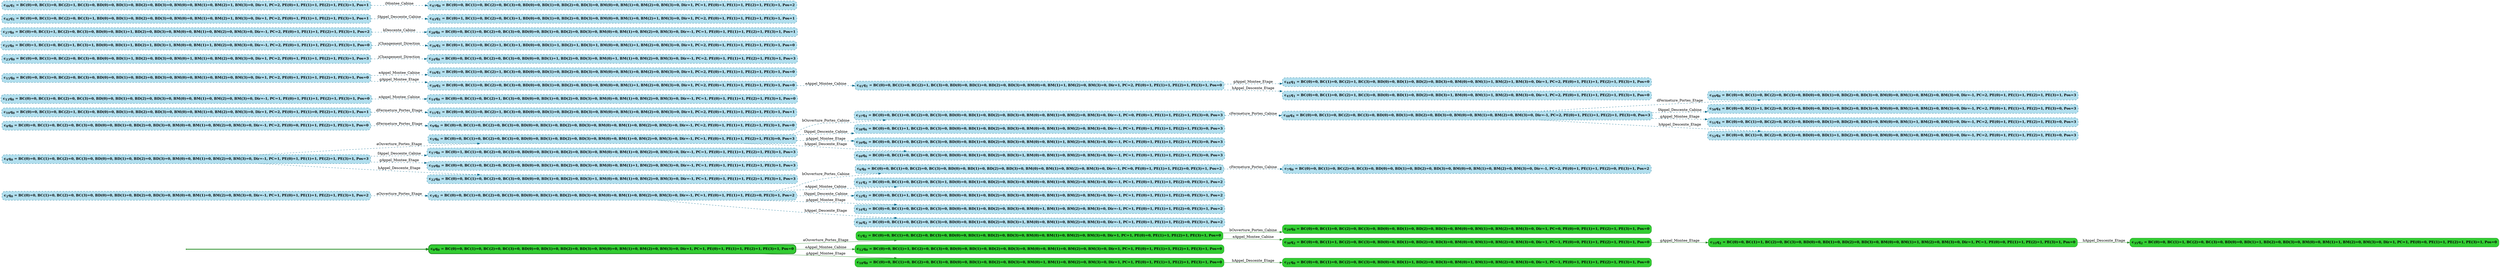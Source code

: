 digraph g {

	rankdir="LR"

	__invisible__[shape="point", color="forestgreen"]
	c0q0[label=<<b>c<sub>0</sub>q<sub>0</sub> = BC(0)=0, BC(1)=0, BC(2)=0, BC(3)=0, BD(0)=0, BD(1)=0, BD(2)=0, BD(3)=0, BM(0)=0, BM(1)=0, BM(2)=0, BM(3)=0, Dir=1, PC=1, PE(0)=1, PE(1)=1, PE(2)=1, PE(3)=1, Pos=0</b>>, shape="box", style="rounded, filled", fillcolor="limegreen", color="forestgreen", penwidth=3] // Initial
	c1q2[label=<<b>c<sub>1</sub>q<sub>2</sub> = BC(0)=0, BC(1)=0, BC(2)=0, BC(3)=0, BD(0)=0, BD(1)=0, BD(2)=0, BD(3)=0, BM(0)=0, BM(1)=0, BM(2)=0, BM(3)=0, Dir=1, PC=1, PE(0)=0, PE(1)=1, PE(2)=1, PE(3)=1, Pos=0</b>>, shape="box", style="rounded, filled", fillcolor="limegreen", color="forestgreen"]
	c29q0[label=<<b>c<sub>29</sub>q<sub>0</sub> = BC(0)=0, BC(1)=0, BC(2)=0, BC(3)=0, BD(0)=0, BD(1)=0, BD(2)=0, BD(3)=0, BM(0)=0, BM(1)=0, BM(2)=0, BM(3)=0, Dir=1, PC=0, PE(0)=0, PE(1)=1, PE(2)=1, PE(3)=1, Pos=0</b>>, shape="box", style="rounded, filled", fillcolor="limegreen", color="forestgreen"]
	c30q2[label=<<b>c<sub>30</sub>q<sub>2</sub> = BC(0)=0, BC(1)=1, BC(2)=0, BC(3)=0, BD(0)=0, BD(1)=0, BD(2)=0, BD(3)=0, BM(0)=0, BM(1)=0, BM(2)=0, BM(3)=0, Dir=1, PC=1, PE(0)=0, PE(1)=1, PE(2)=1, PE(3)=1, Pos=0</b>>, shape="box", style="rounded, filled", fillcolor="limegreen", color="forestgreen"]
	c33q2[label=<<b>c<sub>33</sub>q<sub>2</sub> = BC(0)=0, BC(1)=1, BC(2)=0, BC(3)=0, BD(0)=0, BD(1)=0, BD(2)=0, BD(3)=0, BM(0)=0, BM(1)=1, BM(2)=0, BM(3)=0, Dir=1, PC=1, PE(0)=0, PE(1)=1, PE(2)=1, PE(3)=1, Pos=0</b>>, shape="box", style="rounded, filled", fillcolor="limegreen", color="forestgreen"]
	c35q2[label=<<b>c<sub>35</sub>q<sub>2</sub> = BC(0)=0, BC(1)=1, BC(2)=0, BC(3)=0, BD(0)=0, BD(1)=1, BD(2)=0, BD(3)=0, BM(0)=0, BM(1)=1, BM(2)=0, BM(3)=0, Dir=1, PC=1, PE(0)=0, PE(1)=1, PE(2)=1, PE(3)=1, Pos=0</b>>, shape="box", style="rounded, filled", fillcolor="limegreen", color="forestgreen"]
	c12q0[label=<<b>c<sub>12</sub>q<sub>0</sub> = BC(0)=0, BC(1)=1, BC(2)=0, BC(3)=0, BD(0)=0, BD(1)=0, BD(2)=0, BD(3)=0, BM(0)=0, BM(1)=0, BM(2)=0, BM(3)=0, Dir=1, PC=1, PE(0)=1, PE(1)=1, PE(2)=1, PE(3)=1, Pos=0</b>>, shape="box", style="rounded, filled", fillcolor="limegreen", color="forestgreen"]
	c18q0[label=<<b>c<sub>18</sub>q<sub>0</sub> = BC(0)=0, BC(1)=0, BC(2)=0, BC(3)=0, BD(0)=0, BD(1)=0, BD(2)=0, BD(3)=0, BM(0)=1, BM(1)=0, BM(2)=0, BM(3)=0, Dir=1, PC=1, PE(0)=1, PE(1)=1, PE(2)=1, PE(3)=1, Pos=0</b>>, shape="box", style="rounded, filled", fillcolor="limegreen", color="forestgreen"]
	c21q0[label=<<b>c<sub>21</sub>q<sub>0</sub> = BC(0)=0, BC(1)=0, BC(2)=0, BC(3)=0, BD(0)=0, BD(1)=1, BD(2)=0, BD(3)=0, BM(0)=1, BM(1)=0, BM(2)=0, BM(3)=0, Dir=1, PC=1, PE(0)=1, PE(1)=1, PE(2)=1, PE(3)=1, Pos=0</b>>, shape="box", style="rounded, filled", fillcolor="limegreen", color="forestgreen"]
	c2q0[label=<<b>c<sub>2</sub>q<sub>0</sub> = BC(0)=0, BC(1)=0, BC(2)=0, BC(3)=0, BD(0)=0, BD(1)=0, BD(2)=0, BD(3)=0, BM(0)=0, BM(1)=0, BM(2)=0, BM(3)=0, Dir=-1, PC=1, PE(0)=1, PE(1)=1, PE(2)=1, PE(3)=1, Pos=2</b>>, shape="box", style="rounded, filled, dashed", fillcolor="lightblue2", color="deepskyblue4"]
	c3q2[label=<<b>c<sub>3</sub>q<sub>2</sub> = BC(0)=0, BC(1)=0, BC(2)=0, BC(3)=0, BD(0)=0, BD(1)=0, BD(2)=0, BD(3)=0, BM(0)=0, BM(1)=0, BM(2)=0, BM(3)=0, Dir=-1, PC=1, PE(0)=1, PE(1)=1, PE(2)=0, PE(3)=1, Pos=2</b>>, shape="box", style="rounded, filled, dashed", fillcolor="lightblue2", color="deepskyblue4"]
	c4q0[label=<<b>c<sub>4</sub>q<sub>0</sub> = BC(0)=0, BC(1)=0, BC(2)=0, BC(3)=0, BD(0)=0, BD(1)=0, BD(2)=0, BD(3)=0, BM(0)=0, BM(1)=0, BM(2)=0, BM(3)=0, Dir=-1, PC=1, PE(0)=1, PE(1)=1, PE(2)=1, PE(3)=1, Pos=3</b>>, shape="box", style="rounded, filled, dashed", fillcolor="lightblue2", color="deepskyblue4"]
	c5q6[label=<<b>c<sub>5</sub>q<sub>6</sub> = BC(0)=0, BC(1)=0, BC(2)=0, BC(3)=0, BD(0)=0, BD(1)=0, BD(2)=0, BD(3)=0, BM(0)=0, BM(1)=0, BM(2)=0, BM(3)=0, Dir=-1, PC=1, PE(0)=1, PE(1)=1, PE(2)=1, PE(3)=0, Pos=3</b>>, shape="box", style="rounded, filled, dashed", fillcolor="lightblue2", color="deepskyblue4"]
	c6q0[label=<<b>c<sub>6</sub>q<sub>0</sub> = BC(0)=0, BC(1)=0, BC(2)=0, BC(3)=0, BD(0)=0, BD(1)=0, BD(2)=0, BD(3)=0, BM(0)=0, BM(1)=0, BM(2)=0, BM(3)=0, Dir=-1, PC=0, PE(0)=1, PE(1)=1, PE(2)=0, PE(3)=1, Pos=2</b>>, shape="box", style="rounded, filled, dashed", fillcolor="lightblue2", color="deepskyblue4"]
	c7q0[label=<<b>c<sub>7</sub>q<sub>0</sub> = BC(0)=0, BC(1)=0, BC(2)=0, BC(3)=0, BD(0)=0, BD(1)=0, BD(2)=0, BD(3)=0, BM(0)=0, BM(1)=0, BM(2)=0, BM(3)=0, Dir=-1, PC=2, PE(0)=1, PE(1)=1, PE(2)=0, PE(3)=1, Pos=2</b>>, shape="box", style="rounded, filled, dashed", fillcolor="lightblue2", color="deepskyblue4"]
	c8q0[label=<<b>c<sub>8</sub>q<sub>0</sub> = BC(0)=0, BC(1)=0, BC(2)=0, BC(3)=0, BD(0)=0, BD(1)=0, BD(2)=0, BD(3)=0, BM(0)=0, BM(1)=0, BM(2)=0, BM(3)=0, Dir=-1, PC=2, PE(0)=0, PE(1)=1, PE(2)=1, PE(3)=1, Pos=0</b>>, shape="box", style="rounded, filled, dashed", fillcolor="lightblue2", color="deepskyblue4"]
	c9q0[label=<<b>c<sub>9</sub>q<sub>0</sub> = BC(0)=0, BC(1)=0, BC(2)=0, BC(3)=0, BD(0)=0, BD(1)=0, BD(2)=0, BD(3)=0, BM(0)=0, BM(1)=0, BM(2)=0, BM(3)=0, Dir=-1, PC=2, PE(0)=1, PE(1)=1, PE(2)=1, PE(3)=1, Pos=0</b>>, shape="box", style="rounded, filled, dashed", fillcolor="lightblue2", color="deepskyblue4"]
	c10q0[label=<<b>c<sub>10</sub>q<sub>0</sub> = BC(0)=0, BC(1)=0, BC(2)=1, BC(3)=0, BD(0)=0, BD(1)=0, BD(2)=0, BD(3)=0, BM(0)=0, BM(1)=0, BM(2)=0, BM(3)=0, Dir=1, PC=2, PE(0)=1, PE(1)=0, PE(2)=1, PE(3)=1, Pos=1</b>>, shape="box", style="rounded, filled, dashed", fillcolor="lightblue2", color="deepskyblue4"]
	c11q1[label=<<b>c<sub>11</sub>q<sub>1</sub> = BC(0)=0, BC(1)=0, BC(2)=1, BC(3)=0, BD(0)=0, BD(1)=0, BD(2)=0, BD(3)=0, BM(0)=0, BM(1)=0, BM(2)=0, BM(3)=0, Dir=1, PC=2, PE(0)=1, PE(1)=1, PE(2)=1, PE(3)=1, Pos=1</b>>, shape="box", style="rounded, filled, dashed", fillcolor="lightblue2", color="deepskyblue4"]
	c13q0[label=<<b>c<sub>13</sub>q<sub>0</sub> = BC(0)=0, BC(1)=0, BC(2)=0, BC(3)=0, BD(0)=0, BD(1)=0, BD(2)=0, BD(3)=0, BM(0)=0, BM(1)=0, BM(2)=0, BM(3)=0, Dir=-1, PC=1, PE(0)=1, PE(1)=1, PE(2)=1, PE(3)=1, Pos=0</b>>, shape="box", style="rounded, filled, dashed", fillcolor="lightblue2", color="deepskyblue4"]
	c14q0[label=<<b>c<sub>14</sub>q<sub>0</sub> = BC(0)=0, BC(1)=0, BC(2)=1, BC(3)=0, BD(0)=0, BD(1)=0, BD(2)=0, BD(3)=0, BM(0)=0, BM(1)=0, BM(2)=0, BM(3)=0, Dir=-1, PC=1, PE(0)=1, PE(1)=1, PE(2)=1, PE(3)=1, Pos=0</b>>, shape="box", style="rounded, filled, dashed", fillcolor="lightblue2", color="deepskyblue4"]
	c15q0[label=<<b>c<sub>15</sub>q<sub>0</sub> = BC(0)=0, BC(1)=0, BC(2)=0, BC(3)=0, BD(0)=0, BD(1)=0, BD(2)=0, BD(3)=0, BM(0)=0, BM(1)=0, BM(2)=0, BM(3)=0, Dir=1, PC=2, PE(0)=1, PE(1)=1, PE(2)=1, PE(3)=1, Pos=0</b>>, shape="box", style="rounded, filled, dashed", fillcolor="lightblue2", color="deepskyblue4"]
	c16q1[label=<<b>c<sub>16</sub>q<sub>1</sub> = BC(0)=0, BC(1)=0, BC(2)=1, BC(3)=0, BD(0)=0, BD(1)=0, BD(2)=0, BD(3)=0, BM(0)=0, BM(1)=0, BM(2)=0, BM(3)=0, Dir=1, PC=2, PE(0)=1, PE(1)=1, PE(2)=1, PE(3)=1, Pos=0</b>>, shape="box", style="rounded, filled, dashed", fillcolor="lightblue2", color="deepskyblue4"]
	c17q0[label=<<b>c<sub>17</sub>q<sub>0</sub> = BC(0)=1, BC(1)=0, BC(2)=0, BC(3)=0, BD(0)=0, BD(1)=0, BD(2)=0, BD(3)=0, BM(0)=0, BM(1)=0, BM(2)=0, BM(3)=0, Dir=-1, PC=1, PE(0)=1, PE(1)=1, PE(2)=1, PE(3)=1, Pos=3</b>>, shape="box", style="rounded, filled, dashed", fillcolor="lightblue2", color="deepskyblue4"]
	c19q0[label=<<b>c<sub>19</sub>q<sub>0</sub> = BC(0)=0, BC(1)=0, BC(2)=0, BC(3)=0, BD(0)=0, BD(1)=0, BD(2)=0, BD(3)=0, BM(0)=0, BM(1)=1, BM(2)=0, BM(3)=0, Dir=-1, PC=1, PE(0)=1, PE(1)=1, PE(2)=1, PE(3)=1, Pos=3</b>>, shape="box", style="rounded, filled, dashed", fillcolor="lightblue2", color="deepskyblue4"]
	c20q1[label=<<b>c<sub>20</sub>q<sub>1</sub> = BC(0)=0, BC(1)=0, BC(2)=0, BC(3)=0, BD(0)=0, BD(1)=0, BD(2)=0, BD(3)=0, BM(0)=0, BM(1)=1, BM(2)=0, BM(3)=0, Dir=1, PC=2, PE(0)=1, PE(1)=1, PE(2)=1, PE(3)=1, Pos=0</b>>, shape="box", style="rounded, filled, dashed", fillcolor="lightblue2", color="deepskyblue4"]
	c22q0[label=<<b>c<sub>22</sub>q<sub>0</sub> = BC(0)=0, BC(1)=0, BC(2)=0, BC(3)=0, BD(0)=0, BD(1)=0, BD(2)=0, BD(3)=1, BM(0)=0, BM(1)=0, BM(2)=0, BM(3)=0, Dir=-1, PC=1, PE(0)=1, PE(1)=1, PE(2)=1, PE(3)=1, Pos=3</b>>, shape="box", style="rounded, filled, dashed", fillcolor="lightblue2", color="deepskyblue4"]
	c23q0[label=<<b>c<sub>23</sub>q<sub>0</sub> = BC(0)=0, BC(1)=0, BC(2)=0, BC(3)=0, BD(0)=0, BD(1)=1, BD(2)=0, BD(3)=0, BM(0)=1, BM(1)=0, BM(2)=0, BM(3)=0, Dir=1, PC=2, PE(0)=1, PE(1)=1, PE(2)=1, PE(3)=1, Pos=3</b>>, shape="box", style="rounded, filled, dashed", fillcolor="lightblue2", color="deepskyblue4"]
	c24q0[label=<<b>c<sub>24</sub>q<sub>0</sub> = BC(0)=0, BC(1)=0, BC(2)=0, BC(3)=0, BD(0)=0, BD(1)=1, BD(2)=0, BD(3)=0, BM(0)=1, BM(1)=0, BM(2)=0, BM(3)=0, Dir=-1, PC=2, PE(0)=1, PE(1)=1, PE(2)=1, PE(3)=1, Pos=3</b>>, shape="box", style="rounded, filled, dashed", fillcolor="lightblue2", color="deepskyblue4"]
	c25q0[label=<<b>c<sub>25</sub>q<sub>0</sub> = BC(0)=1, BC(1)=0, BC(2)=1, BC(3)=1, BD(0)=0, BD(1)=1, BD(2)=1, BD(3)=1, BM(0)=0, BM(1)=1, BM(2)=0, BM(3)=0, Dir=-1, PC=2, PE(0)=1, PE(1)=1, PE(2)=1, PE(3)=1, Pos=0</b>>, shape="box", style="rounded, filled, dashed", fillcolor="lightblue2", color="deepskyblue4"]
	c26q1[label=<<b>c<sub>26</sub>q<sub>1</sub> = BC(0)=1, BC(1)=0, BC(2)=1, BC(3)=1, BD(0)=0, BD(1)=1, BD(2)=1, BD(3)=1, BM(0)=0, BM(1)=1, BM(2)=0, BM(3)=0, Dir=1, PC=2, PE(0)=1, PE(1)=1, PE(2)=1, PE(3)=1, Pos=0</b>>, shape="box", style="rounded, filled, dashed", fillcolor="lightblue2", color="deepskyblue4"]
	c27q0[label=<<b>c<sub>27</sub>q<sub>0</sub> = BC(0)=0, BC(1)=1, BC(2)=0, BC(3)=0, BD(0)=0, BD(1)=1, BD(2)=0, BD(3)=0, BM(0)=0, BM(1)=0, BM(2)=0, BM(3)=0, Dir=-1, PC=2, PE(0)=1, PE(1)=1, PE(2)=1, PE(3)=1, Pos=2</b>>, shape="box", style="rounded, filled, dashed", fillcolor="lightblue2", color="deepskyblue4"]
	c28q0[label=<<b>c<sub>28</sub>q<sub>0</sub> = BC(0)=0, BC(1)=0, BC(2)=0, BC(3)=0, BD(0)=0, BD(1)=0, BD(2)=0, BD(3)=0, BM(0)=0, BM(1)=0, BM(2)=0, BM(3)=0, Dir=-1, PC=1, PE(0)=1, PE(1)=1, PE(2)=1, PE(3)=1, Pos=1</b>>, shape="box", style="rounded, filled, dashed", fillcolor="lightblue2", color="deepskyblue4"]
	c31q2[label=<<b>c<sub>31</sub>q<sub>2</sub> = BC(0)=0, BC(1)=0, BC(2)=0, BC(3)=1, BD(0)=0, BD(1)=0, BD(2)=0, BD(3)=0, BM(0)=0, BM(1)=0, BM(2)=0, BM(3)=0, Dir=-1, PC=1, PE(0)=1, PE(1)=1, PE(2)=0, PE(3)=1, Pos=2</b>>, shape="box", style="rounded, filled, dashed", fillcolor="lightblue2", color="deepskyblue4"]
	c32q2[label=<<b>c<sub>32</sub>q<sub>2</sub> = BC(0)=0, BC(1)=1, BC(2)=0, BC(3)=0, BD(0)=0, BD(1)=0, BD(2)=0, BD(3)=0, BM(0)=0, BM(1)=0, BM(2)=0, BM(3)=0, Dir=-1, PC=1, PE(0)=1, PE(1)=1, PE(2)=0, PE(3)=1, Pos=2</b>>, shape="box", style="rounded, filled, dashed", fillcolor="lightblue2", color="deepskyblue4"]
	c34q2[label=<<b>c<sub>34</sub>q<sub>2</sub> = BC(0)=0, BC(1)=0, BC(2)=0, BC(3)=0, BD(0)=0, BD(1)=0, BD(2)=0, BD(3)=0, BM(0)=1, BM(1)=0, BM(2)=0, BM(3)=0, Dir=-1, PC=1, PE(0)=1, PE(1)=1, PE(2)=0, PE(3)=1, Pos=2</b>>, shape="box", style="rounded, filled, dashed", fillcolor="lightblue2", color="deepskyblue4"]
	c36q2[label=<<b>c<sub>36</sub>q<sub>2</sub> = BC(0)=0, BC(1)=0, BC(2)=0, BC(3)=0, BD(0)=0, BD(1)=0, BD(2)=0, BD(3)=1, BM(0)=0, BM(1)=0, BM(2)=0, BM(3)=0, Dir=-1, PC=1, PE(0)=1, PE(1)=1, PE(2)=0, PE(3)=1, Pos=2</b>>, shape="box", style="rounded, filled, dashed", fillcolor="lightblue2", color="deepskyblue4"]
	c37q4[label=<<b>c<sub>37</sub>q<sub>4</sub> = BC(0)=0, BC(1)=0, BC(2)=0, BC(3)=0, BD(0)=0, BD(1)=0, BD(2)=0, BD(3)=0, BM(0)=0, BM(1)=0, BM(2)=0, BM(3)=0, Dir=-1, PC=0, PE(0)=1, PE(1)=1, PE(2)=1, PE(3)=0, Pos=3</b>>, shape="box", style="rounded, filled, dashed", fillcolor="lightblue2", color="deepskyblue4"]
	c38q6[label=<<b>c<sub>38</sub>q<sub>6</sub> = BC(0)=0, BC(1)=1, BC(2)=0, BC(3)=0, BD(0)=0, BD(1)=0, BD(2)=0, BD(3)=0, BM(0)=0, BM(1)=0, BM(2)=0, BM(3)=0, Dir=-1, PC=1, PE(0)=1, PE(1)=1, PE(2)=1, PE(3)=0, Pos=3</b>>, shape="box", style="rounded, filled, dashed", fillcolor="lightblue2", color="deepskyblue4"]
	c39q6[label=<<b>c<sub>39</sub>q<sub>6</sub> = BC(0)=0, BC(1)=0, BC(2)=0, BC(3)=0, BD(0)=0, BD(1)=0, BD(2)=0, BD(3)=0, BM(0)=0, BM(1)=1, BM(2)=0, BM(3)=0, Dir=-1, PC=1, PE(0)=1, PE(1)=1, PE(2)=1, PE(3)=0, Pos=3</b>>, shape="box", style="rounded, filled, dashed", fillcolor="lightblue2", color="deepskyblue4"]
	c40q6[label=<<b>c<sub>40</sub>q<sub>6</sub> = BC(0)=0, BC(1)=0, BC(2)=0, BC(3)=0, BD(0)=0, BD(1)=0, BD(2)=0, BD(3)=1, BM(0)=0, BM(1)=0, BM(2)=0, BM(3)=0, Dir=-1, PC=1, PE(0)=1, PE(1)=1, PE(2)=1, PE(3)=0, Pos=3</b>>, shape="box", style="rounded, filled, dashed", fillcolor="lightblue2", color="deepskyblue4"]
	c41q1[label=<<b>c<sub>41</sub>q<sub>1</sub> = BC(0)=0, BC(1)=0, BC(2)=1, BC(3)=0, BD(0)=0, BD(1)=0, BD(2)=0, BD(3)=0, BM(0)=0, BM(1)=1, BM(2)=0, BM(3)=0, Dir=1, PC=2, PE(0)=1, PE(1)=1, PE(2)=1, PE(3)=1, Pos=0</b>>, shape="box", style="rounded, filled, dashed", fillcolor="lightblue2", color="deepskyblue4"]
	c42q1[label=<<b>c<sub>42</sub>q<sub>1</sub> = BC(0)=0, BC(1)=0, BC(2)=0, BC(3)=1, BD(0)=0, BD(1)=0, BD(2)=0, BD(3)=0, BM(0)=0, BM(1)=0, BM(2)=1, BM(3)=0, Dir=1, PC=2, PE(0)=1, PE(1)=1, PE(2)=1, PE(3)=1, Pos=1</b>>, shape="box", style="rounded, filled, dashed", fillcolor="lightblue2", color="deepskyblue4"]
	c43q1[label=<<b>c<sub>43</sub>q<sub>1</sub> = BC(0)=1, BC(1)=0, BC(2)=0, BC(3)=1, BD(0)=0, BD(1)=0, BD(2)=0, BD(3)=0, BM(0)=0, BM(1)=0, BM(2)=1, BM(3)=0, Dir=1, PC=2, PE(0)=1, PE(1)=1, PE(2)=1, PE(3)=1, Pos=1</b>>, shape="box", style="rounded, filled, dashed", fillcolor="lightblue2", color="deepskyblue4"]
	c44q1[label=<<b>c<sub>44</sub>q<sub>1</sub> = BC(0)=0, BC(1)=0, BC(2)=1, BC(3)=0, BD(0)=0, BD(1)=0, BD(2)=0, BD(3)=0, BM(0)=0, BM(1)=1, BM(2)=1, BM(3)=0, Dir=1, PC=2, PE(0)=1, PE(1)=1, PE(2)=1, PE(3)=1, Pos=0</b>>, shape="box", style="rounded, filled, dashed", fillcolor="lightblue2", color="deepskyblue4"]
	c45q1[label=<<b>c<sub>45</sub>q<sub>1</sub> = BC(0)=0, BC(1)=0, BC(2)=1, BC(3)=0, BD(0)=0, BD(1)=0, BD(2)=0, BD(3)=1, BM(0)=0, BM(1)=1, BM(2)=0, BM(3)=0, Dir=1, PC=2, PE(0)=1, PE(1)=1, PE(2)=1, PE(3)=1, Pos=0</b>>, shape="box", style="rounded, filled, dashed", fillcolor="lightblue2", color="deepskyblue4"]
	c46q1[label=<<b>c<sub>46</sub>q<sub>1</sub> = BC(0)=0, BC(1)=0, BC(2)=1, BC(3)=0, BD(0)=0, BD(1)=0, BD(2)=0, BD(3)=0, BM(0)=0, BM(1)=0, BM(2)=1, BM(3)=0, Dir=1, PC=2, PE(0)=1, PE(1)=1, PE(2)=1, PE(3)=1, Pos=1</b>>, shape="box", style="rounded, filled, dashed", fillcolor="lightblue2", color="deepskyblue4"]
	c47q0[label=<<b>c<sub>47</sub>q<sub>0</sub> = BC(0)=0, BC(1)=0, BC(2)=0, BC(3)=0, BD(0)=0, BD(1)=0, BD(2)=0, BD(3)=0, BM(0)=0, BM(1)=0, BM(2)=0, BM(3)=0, Dir=1, PC=1, PE(0)=1, PE(1)=1, PE(2)=1, PE(3)=1, Pos=2</b>>, shape="box", style="rounded, filled, dashed", fillcolor="lightblue2", color="deepskyblue4"]
	c48q4[label=<<b>c<sub>48</sub>q<sub>4</sub> = BC(0)=0, BC(1)=0, BC(2)=0, BC(3)=0, BD(0)=0, BD(1)=0, BD(2)=0, BD(3)=0, BM(0)=0, BM(1)=0, BM(2)=0, BM(3)=0, Dir=-1, PC=2, PE(0)=1, PE(1)=1, PE(2)=1, PE(3)=0, Pos=3</b>>, shape="box", style="rounded, filled, dashed", fillcolor="lightblue2", color="deepskyblue4"]
	c49q0[label=<<b>c<sub>49</sub>q<sub>0</sub> = BC(0)=0, BC(1)=0, BC(2)=0, BC(3)=0, BD(0)=0, BD(1)=0, BD(2)=0, BD(3)=0, BM(0)=0, BM(1)=0, BM(2)=0, BM(3)=0, Dir=-1, PC=2, PE(0)=1, PE(1)=1, PE(2)=1, PE(3)=1, Pos=3</b>>, shape="box", style="rounded, filled, dashed", fillcolor="lightblue2", color="deepskyblue4"]
	c50q4[label=<<b>c<sub>50</sub>q<sub>4</sub> = BC(0)=0, BC(1)=1, BC(2)=0, BC(3)=0, BD(0)=0, BD(1)=0, BD(2)=0, BD(3)=0, BM(0)=0, BM(1)=0, BM(2)=0, BM(3)=0, Dir=-1, PC=2, PE(0)=1, PE(1)=1, PE(2)=1, PE(3)=0, Pos=3</b>>, shape="box", style="rounded, filled, dashed", fillcolor="lightblue2", color="deepskyblue4"]
	c51q4[label=<<b>c<sub>51</sub>q<sub>4</sub> = BC(0)=0, BC(1)=0, BC(2)=0, BC(3)=0, BD(0)=0, BD(1)=0, BD(2)=0, BD(3)=0, BM(0)=0, BM(1)=1, BM(2)=0, BM(3)=0, Dir=-1, PC=2, PE(0)=1, PE(1)=1, PE(2)=1, PE(3)=0, Pos=3</b>>, shape="box", style="rounded, filled, dashed", fillcolor="lightblue2", color="deepskyblue4"]
	c52q4[label=<<b>c<sub>52</sub>q<sub>4</sub> = BC(0)=0, BC(1)=0, BC(2)=0, BC(3)=0, BD(0)=0, BD(1)=1, BD(2)=0, BD(3)=0, BM(0)=0, BM(1)=0, BM(2)=0, BM(3)=0, Dir=-1, PC=2, PE(0)=1, PE(1)=1, PE(2)=1, PE(3)=0, Pos=3</b>>, shape="box", style="rounded, filled, dashed", fillcolor="lightblue2", color="deepskyblue4"]

	__invisible__ -> c0q0[penwidth=3, color="forestgreen"]
	c0q0 -> c1q2[label=<aOuverture_Portes_Etage>, color="forestgreen"]
	c1q2 -> c29q0[label=<bOuverture_Portes_Cabine>, color="forestgreen"]
	c1q2 -> c30q2[label=<eAppel_Montee_Cabine>, color="forestgreen"]
	c30q2 -> c33q2[label=<gAppel_Montee_Etage>, color="forestgreen"]
	c33q2 -> c35q2[label=<hAppel_Descente_Etage>, color="forestgreen"]
	c0q0 -> c12q0[label=<eAppel_Montee_Cabine>, color="forestgreen"]
	c0q0 -> c18q0[label=<gAppel_Montee_Etage>, color="forestgreen"]
	c18q0 -> c21q0[label=<hAppel_Descente_Etage>, color="forestgreen"]
	c2q0 -> c3q2[label=<aOuverture_Portes_Etage>, color="deepskyblue4", style="dashed"]
	c4q0 -> c5q6[label=<aOuverture_Portes_Etage>, color="deepskyblue4", style="dashed"]
	c6q0 -> c7q0[label=<cFermeture_Portes_Cabine>, color="deepskyblue4", style="dashed"]
	c8q0 -> c9q0[label=<dFermeture_Portes_Etage>, color="deepskyblue4", style="dashed"]
	c10q0 -> c11q1[label=<dFermeture_Portes_Etage>, color="deepskyblue4", style="dashed"]
	c13q0 -> c14q0[label=<eAppel_Montee_Cabine>, color="deepskyblue4", style="dashed"]
	c15q0 -> c16q1[label=<eAppel_Montee_Cabine>, color="deepskyblue4", style="dashed"]
	c4q0 -> c17q0[label=<fAppel_Descente_Cabine>, color="deepskyblue4", style="dashed"]
	c4q0 -> c19q0[label=<gAppel_Montee_Etage>, color="deepskyblue4", style="dashed"]
	c15q0 -> c20q1[label=<gAppel_Montee_Etage>, color="deepskyblue4", style="dashed"]
	c4q0 -> c22q0[label=<hAppel_Descente_Etage>, color="deepskyblue4", style="dashed"]
	c23q0 -> c24q0[label=<jChangement_Direction>, color="deepskyblue4", style="dashed"]
	c25q0 -> c26q1[label=<jChangement_Direction>, color="deepskyblue4", style="dashed"]
	c27q0 -> c28q0[label=<kDescente_Cabine>, color="deepskyblue4", style="dashed"]
	c3q2 -> c6q0[label=<bOuverture_Portes_Cabine>, color="deepskyblue4", style="dashed"]
	c3q2 -> c31q2[label=<eAppel_Montee_Cabine>, color="deepskyblue4", style="dashed"]
	c3q2 -> c32q2[label=<fAppel_Descente_Cabine>, color="deepskyblue4", style="dashed"]
	c3q2 -> c34q2[label=<gAppel_Montee_Etage>, color="deepskyblue4", style="dashed"]
	c3q2 -> c36q2[label=<hAppel_Descente_Etage>, color="deepskyblue4", style="dashed"]
	c5q6 -> c37q4[label=<bOuverture_Portes_Cabine>, color="deepskyblue4", style="dashed"]
	c5q6 -> c38q6[label=<fAppel_Descente_Cabine>, color="deepskyblue4", style="dashed"]
	c5q6 -> c39q6[label=<gAppel_Montee_Etage>, color="deepskyblue4", style="dashed"]
	c5q6 -> c40q6[label=<hAppel_Descente_Etage>, color="deepskyblue4", style="dashed"]
	c20q1 -> c41q1[label=<eAppel_Montee_Cabine>, color="deepskyblue4", style="dashed"]
	c42q1 -> c43q1[label=<fAppel_Descente_Cabine>, color="deepskyblue4", style="dashed"]
	c41q1 -> c44q1[label=<gAppel_Montee_Etage>, color="deepskyblue4", style="dashed"]
	c41q1 -> c45q1[label=<hAppel_Descente_Etage>, color="deepskyblue4", style="dashed"]
	c46q1 -> c47q0[label=<iMontee_Cabine>, color="deepskyblue4", style="dashed"]
	c37q4 -> c48q4[label=<cFermeture_Portes_Cabine>, color="deepskyblue4", style="dashed"]
	c48q4 -> c49q0[label=<dFermeture_Portes_Etage>, color="deepskyblue4", style="dashed"]
	c48q4 -> c50q4[label=<fAppel_Descente_Cabine>, color="deepskyblue4", style="dashed"]
	c48q4 -> c51q4[label=<gAppel_Montee_Etage>, color="deepskyblue4", style="dashed"]
	c48q4 -> c52q4[label=<hAppel_Descente_Etage>, color="deepskyblue4", style="dashed"]

}
